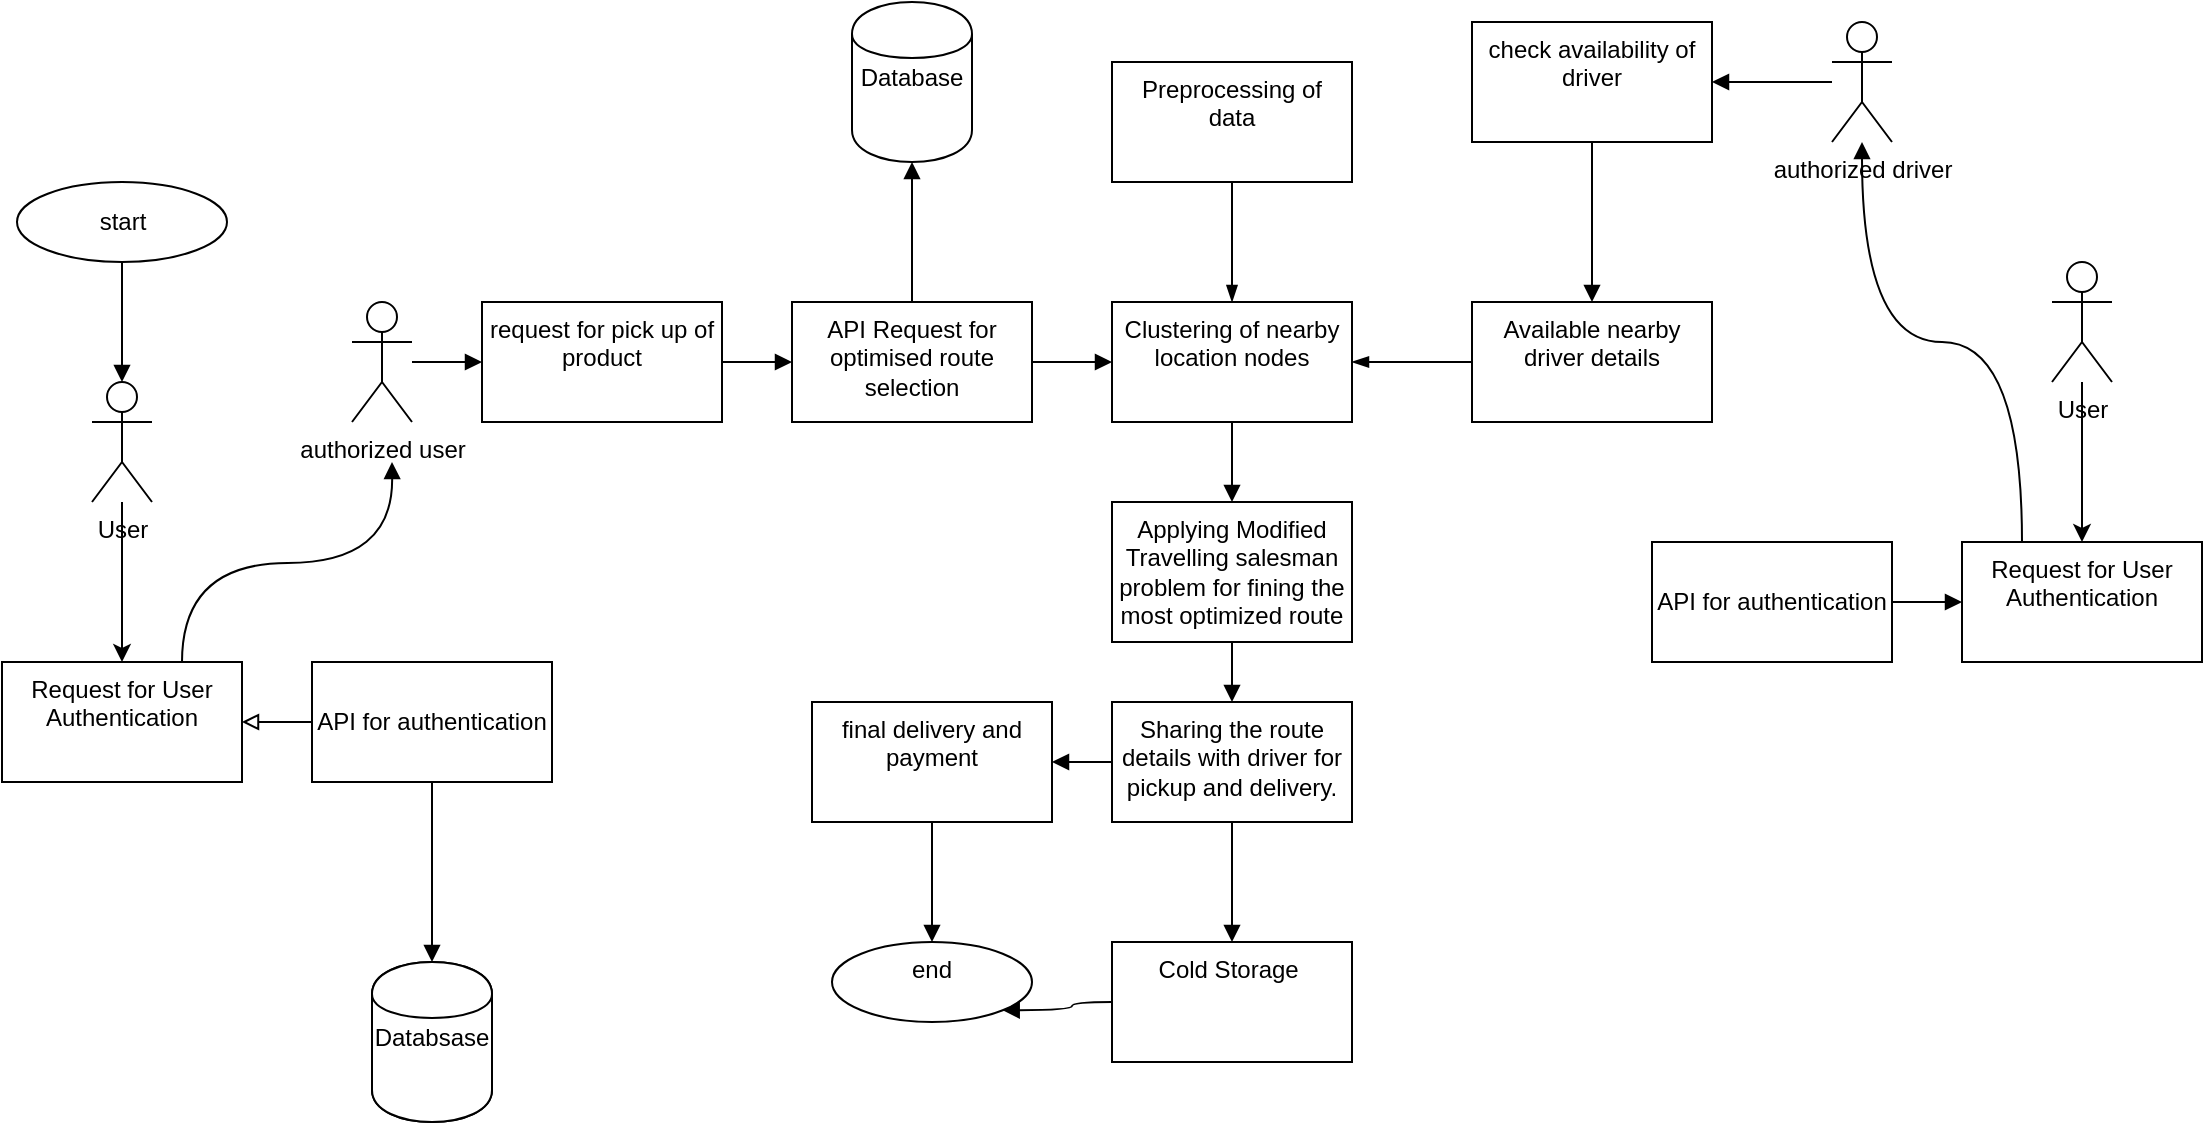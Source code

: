 <mxfile version="13.8.0" type="google"><diagram id="POtAgTqi6SwnMo_OHQrQ" name="Page-1"><mxGraphModel dx="1240" dy="574" grid="1" gridSize="10" guides="1" tooltips="1" connect="1" arrows="1" fold="1" page="1" pageScale="1" pageWidth="850" pageHeight="1100" math="0" shadow="0"><root><mxCell id="0"/><mxCell id="1" parent="0"/><mxCell id="dhZOL8i4TiB9UwrAtYsx-3" value="" style="edgeStyle=orthogonalEdgeStyle;rounded=0;orthogonalLoop=1;jettySize=auto;html=1;" edge="1" parent="1" source="dhZOL8i4TiB9UwrAtYsx-1" target="dhZOL8i4TiB9UwrAtYsx-2"><mxGeometry relative="1" as="geometry"/></mxCell><mxCell id="dhZOL8i4TiB9UwrAtYsx-1" value="User" style="shape=umlActor;verticalLabelPosition=bottom;verticalAlign=top;html=1;outlineConnect=0;" vertex="1" parent="1"><mxGeometry x="90" y="520" width="30" height="60" as="geometry"/></mxCell><mxCell id="dhZOL8i4TiB9UwrAtYsx-6" style="edgeStyle=orthogonalEdgeStyle;rounded=0;orthogonalLoop=1;jettySize=auto;html=1;entryX=0;entryY=0.5;entryDx=0;entryDy=0;endArrow=none;endFill=0;startArrow=block;startFill=0;" edge="1" parent="1" source="dhZOL8i4TiB9UwrAtYsx-2" target="dhZOL8i4TiB9UwrAtYsx-5"><mxGeometry relative="1" as="geometry"/></mxCell><mxCell id="dhZOL8i4TiB9UwrAtYsx-8" style="edgeStyle=orthogonalEdgeStyle;curved=1;rounded=0;orthogonalLoop=1;jettySize=auto;html=1;exitX=0.75;exitY=0;exitDx=0;exitDy=0;startArrow=none;startFill=0;endArrow=block;endFill=1;" edge="1" parent="1" source="dhZOL8i4TiB9UwrAtYsx-2"><mxGeometry relative="1" as="geometry"><mxPoint x="240" y="560" as="targetPoint"/></mxGeometry></mxCell><mxCell id="dhZOL8i4TiB9UwrAtYsx-47" value="" style="edgeStyle=orthogonalEdgeStyle;curved=1;rounded=0;orthogonalLoop=1;jettySize=auto;html=1;startArrow=none;startFill=0;endArrow=block;endFill=1;exitX=0.5;exitY=1;exitDx=0;exitDy=0;" edge="1" parent="1" source="dhZOL8i4TiB9UwrAtYsx-5" target="dhZOL8i4TiB9UwrAtYsx-46"><mxGeometry relative="1" as="geometry"/></mxCell><mxCell id="dhZOL8i4TiB9UwrAtYsx-2" value="Request for User Authentication" style="whiteSpace=wrap;html=1;verticalAlign=top;" vertex="1" parent="1"><mxGeometry x="45" y="660" width="120" height="60" as="geometry"/></mxCell><mxCell id="dhZOL8i4TiB9UwrAtYsx-5" value="API for authentication" style="rounded=0;whiteSpace=wrap;html=1;" vertex="1" parent="1"><mxGeometry x="200" y="660" width="120" height="60" as="geometry"/></mxCell><mxCell id="dhZOL8i4TiB9UwrAtYsx-12" value="" style="edgeStyle=orthogonalEdgeStyle;curved=1;rounded=0;orthogonalLoop=1;jettySize=auto;html=1;startArrow=none;startFill=0;endArrow=block;endFill=1;" edge="1" parent="1" source="dhZOL8i4TiB9UwrAtYsx-9" target="dhZOL8i4TiB9UwrAtYsx-11"><mxGeometry relative="1" as="geometry"/></mxCell><mxCell id="dhZOL8i4TiB9UwrAtYsx-9" value="authorized user" style="shape=umlActor;verticalLabelPosition=bottom;verticalAlign=top;html=1;outlineConnect=0;" vertex="1" parent="1"><mxGeometry x="220" y="480" width="30" height="60" as="geometry"/></mxCell><mxCell id="dhZOL8i4TiB9UwrAtYsx-14" value="" style="edgeStyle=orthogonalEdgeStyle;curved=1;rounded=0;orthogonalLoop=1;jettySize=auto;html=1;startArrow=none;startFill=0;endArrow=block;endFill=1;" edge="1" parent="1" source="dhZOL8i4TiB9UwrAtYsx-11" target="dhZOL8i4TiB9UwrAtYsx-13"><mxGeometry relative="1" as="geometry"/></mxCell><mxCell id="dhZOL8i4TiB9UwrAtYsx-11" value="request for pick up of product" style="whiteSpace=wrap;html=1;verticalAlign=top;" vertex="1" parent="1"><mxGeometry x="285" y="480" width="120" height="60" as="geometry"/></mxCell><mxCell id="dhZOL8i4TiB9UwrAtYsx-18" value="" style="edgeStyle=orthogonalEdgeStyle;curved=1;rounded=0;orthogonalLoop=1;jettySize=auto;html=1;startArrow=none;startFill=0;endArrow=block;endFill=1;" edge="1" parent="1" source="dhZOL8i4TiB9UwrAtYsx-13" target="dhZOL8i4TiB9UwrAtYsx-17"><mxGeometry relative="1" as="geometry"/></mxCell><mxCell id="dhZOL8i4TiB9UwrAtYsx-20" value="" style="edgeStyle=orthogonalEdgeStyle;curved=1;rounded=0;orthogonalLoop=1;jettySize=auto;html=1;startArrow=none;startFill=0;endArrow=block;endFill=1;" edge="1" parent="1" source="dhZOL8i4TiB9UwrAtYsx-13" target="dhZOL8i4TiB9UwrAtYsx-19"><mxGeometry relative="1" as="geometry"/></mxCell><mxCell id="dhZOL8i4TiB9UwrAtYsx-13" value="API Request for optimised route selection" style="whiteSpace=wrap;html=1;verticalAlign=top;" vertex="1" parent="1"><mxGeometry x="440" y="480" width="120" height="60" as="geometry"/></mxCell><mxCell id="dhZOL8i4TiB9UwrAtYsx-17" value="Database" style="shape=cylinder;whiteSpace=wrap;html=1;boundedLbl=1;backgroundOutline=1;verticalAlign=top;" vertex="1" parent="1"><mxGeometry x="470" y="330" width="60" height="80" as="geometry"/></mxCell><mxCell id="dhZOL8i4TiB9UwrAtYsx-22" value="" style="edgeStyle=orthogonalEdgeStyle;curved=1;rounded=0;orthogonalLoop=1;jettySize=auto;html=1;startArrow=none;startFill=0;endArrow=block;endFill=1;" edge="1" parent="1" source="dhZOL8i4TiB9UwrAtYsx-19" target="dhZOL8i4TiB9UwrAtYsx-21"><mxGeometry relative="1" as="geometry"/></mxCell><mxCell id="dhZOL8i4TiB9UwrAtYsx-24" value="" style="edgeStyle=orthogonalEdgeStyle;curved=1;rounded=0;orthogonalLoop=1;jettySize=auto;html=1;startArrow=blockThin;startFill=1;endArrow=none;endFill=0;" edge="1" parent="1" source="dhZOL8i4TiB9UwrAtYsx-19" target="dhZOL8i4TiB9UwrAtYsx-23"><mxGeometry relative="1" as="geometry"/></mxCell><mxCell id="dhZOL8i4TiB9UwrAtYsx-26" value="" style="edgeStyle=orthogonalEdgeStyle;curved=1;rounded=0;orthogonalLoop=1;jettySize=auto;html=1;startArrow=blockThin;startFill=1;endArrow=none;endFill=0;" edge="1" parent="1" source="dhZOL8i4TiB9UwrAtYsx-19" target="dhZOL8i4TiB9UwrAtYsx-25"><mxGeometry relative="1" as="geometry"/></mxCell><mxCell id="dhZOL8i4TiB9UwrAtYsx-19" value="Clustering of nearby location nodes" style="whiteSpace=wrap;html=1;verticalAlign=top;" vertex="1" parent="1"><mxGeometry x="600" y="480" width="120" height="60" as="geometry"/></mxCell><mxCell id="dhZOL8i4TiB9UwrAtYsx-29" value="" style="edgeStyle=orthogonalEdgeStyle;curved=1;rounded=0;orthogonalLoop=1;jettySize=auto;html=1;startArrow=none;startFill=0;endArrow=block;endFill=1;" edge="1" parent="1" source="dhZOL8i4TiB9UwrAtYsx-21" target="dhZOL8i4TiB9UwrAtYsx-28"><mxGeometry relative="1" as="geometry"/></mxCell><mxCell id="dhZOL8i4TiB9UwrAtYsx-21" value="Applying Modified Travelling salesman problem for fining the most optimized route" style="whiteSpace=wrap;html=1;verticalAlign=top;" vertex="1" parent="1"><mxGeometry x="600" y="580" width="120" height="70" as="geometry"/></mxCell><mxCell id="dhZOL8i4TiB9UwrAtYsx-23" value="Available nearby driver details" style="whiteSpace=wrap;html=1;verticalAlign=top;" vertex="1" parent="1"><mxGeometry x="780" y="480" width="120" height="60" as="geometry"/></mxCell><mxCell id="dhZOL8i4TiB9UwrAtYsx-25" value="Preprocessing of&lt;br&gt;data" style="whiteSpace=wrap;html=1;verticalAlign=top;" vertex="1" parent="1"><mxGeometry x="600" y="360" width="120" height="60" as="geometry"/></mxCell><mxCell id="dhZOL8i4TiB9UwrAtYsx-35" value="" style="edgeStyle=orthogonalEdgeStyle;curved=1;rounded=0;orthogonalLoop=1;jettySize=auto;html=1;startArrow=none;startFill=0;endArrow=block;endFill=1;" edge="1" parent="1" source="dhZOL8i4TiB9UwrAtYsx-28" target="dhZOL8i4TiB9UwrAtYsx-34"><mxGeometry relative="1" as="geometry"/></mxCell><mxCell id="dhZOL8i4TiB9UwrAtYsx-53" value="" style="edgeStyle=orthogonalEdgeStyle;curved=1;rounded=0;orthogonalLoop=1;jettySize=auto;html=1;startArrow=none;startFill=0;endArrow=block;endFill=1;" edge="1" parent="1" source="dhZOL8i4TiB9UwrAtYsx-28" target="dhZOL8i4TiB9UwrAtYsx-52"><mxGeometry relative="1" as="geometry"/></mxCell><mxCell id="dhZOL8i4TiB9UwrAtYsx-28" value="Sharing the route details with driver for pickup and delivery." style="whiteSpace=wrap;html=1;verticalAlign=top;" vertex="1" parent="1"><mxGeometry x="600" y="680" width="120" height="60" as="geometry"/></mxCell><mxCell id="dhZOL8i4TiB9UwrAtYsx-33" value="" style="edgeStyle=orthogonalEdgeStyle;curved=1;rounded=0;orthogonalLoop=1;jettySize=auto;html=1;startArrow=none;startFill=0;endArrow=block;endFill=1;" edge="1" parent="1" source="dhZOL8i4TiB9UwrAtYsx-32" target="dhZOL8i4TiB9UwrAtYsx-1"><mxGeometry relative="1" as="geometry"/></mxCell><mxCell id="dhZOL8i4TiB9UwrAtYsx-32" value="start" style="ellipse;whiteSpace=wrap;html=1;" vertex="1" parent="1"><mxGeometry x="52.5" y="420" width="105" height="40" as="geometry"/></mxCell><mxCell id="dhZOL8i4TiB9UwrAtYsx-37" value="" style="edgeStyle=orthogonalEdgeStyle;curved=1;rounded=0;orthogonalLoop=1;jettySize=auto;html=1;startArrow=none;startFill=0;endArrow=block;endFill=1;" edge="1" parent="1" source="dhZOL8i4TiB9UwrAtYsx-34" target="dhZOL8i4TiB9UwrAtYsx-36"><mxGeometry relative="1" as="geometry"/></mxCell><mxCell id="dhZOL8i4TiB9UwrAtYsx-34" value="final delivery and payment" style="whiteSpace=wrap;html=1;verticalAlign=top;" vertex="1" parent="1"><mxGeometry x="450" y="680" width="120" height="60" as="geometry"/></mxCell><mxCell id="dhZOL8i4TiB9UwrAtYsx-36" value="end" style="ellipse;whiteSpace=wrap;html=1;verticalAlign=top;" vertex="1" parent="1"><mxGeometry x="460" y="800" width="100" height="40" as="geometry"/></mxCell><mxCell id="dhZOL8i4TiB9UwrAtYsx-38" value="" style="edgeStyle=orthogonalEdgeStyle;rounded=0;orthogonalLoop=1;jettySize=auto;html=1;" edge="1" parent="1" source="dhZOL8i4TiB9UwrAtYsx-39" target="dhZOL8i4TiB9UwrAtYsx-41"><mxGeometry relative="1" as="geometry"/></mxCell><mxCell id="dhZOL8i4TiB9UwrAtYsx-39" value="User" style="shape=umlActor;verticalLabelPosition=bottom;verticalAlign=top;html=1;outlineConnect=0;" vertex="1" parent="1"><mxGeometry x="1070" y="460" width="30" height="60" as="geometry"/></mxCell><mxCell id="dhZOL8i4TiB9UwrAtYsx-40" style="edgeStyle=orthogonalEdgeStyle;curved=1;rounded=0;orthogonalLoop=1;jettySize=auto;html=1;exitX=0.25;exitY=0;exitDx=0;exitDy=0;startArrow=none;startFill=0;endArrow=block;endFill=1;" edge="1" parent="1" source="dhZOL8i4TiB9UwrAtYsx-41" target="dhZOL8i4TiB9UwrAtYsx-42"><mxGeometry relative="1" as="geometry"><mxPoint x="1165" y="500" as="targetPoint"/></mxGeometry></mxCell><mxCell id="dhZOL8i4TiB9UwrAtYsx-41" value="Request for User Authentication" style="whiteSpace=wrap;html=1;verticalAlign=top;" vertex="1" parent="1"><mxGeometry x="1025" y="600" width="120" height="60" as="geometry"/></mxCell><mxCell id="dhZOL8i4TiB9UwrAtYsx-44" value="" style="edgeStyle=orthogonalEdgeStyle;curved=1;rounded=0;orthogonalLoop=1;jettySize=auto;html=1;startArrow=none;startFill=0;endArrow=block;endFill=1;" edge="1" parent="1" source="dhZOL8i4TiB9UwrAtYsx-42" target="dhZOL8i4TiB9UwrAtYsx-43"><mxGeometry relative="1" as="geometry"/></mxCell><mxCell id="dhZOL8i4TiB9UwrAtYsx-42" value="authorized driver" style="shape=umlActor;verticalLabelPosition=bottom;verticalAlign=top;html=1;outlineConnect=0;" vertex="1" parent="1"><mxGeometry x="960" y="340" width="30" height="60" as="geometry"/></mxCell><mxCell id="dhZOL8i4TiB9UwrAtYsx-45" style="edgeStyle=orthogonalEdgeStyle;curved=1;rounded=0;orthogonalLoop=1;jettySize=auto;html=1;entryX=0.5;entryY=0;entryDx=0;entryDy=0;startArrow=none;startFill=0;endArrow=block;endFill=1;" edge="1" parent="1" source="dhZOL8i4TiB9UwrAtYsx-43" target="dhZOL8i4TiB9UwrAtYsx-23"><mxGeometry relative="1" as="geometry"/></mxCell><mxCell id="dhZOL8i4TiB9UwrAtYsx-43" value="check availability of driver" style="whiteSpace=wrap;html=1;verticalAlign=top;" vertex="1" parent="1"><mxGeometry x="780" y="340" width="120" height="60" as="geometry"/></mxCell><mxCell id="dhZOL8i4TiB9UwrAtYsx-46" value="Databsase" style="shape=cylinder;whiteSpace=wrap;html=1;boundedLbl=1;backgroundOutline=1;verticalAlign=top;" vertex="1" parent="1"><mxGeometry x="230" y="810" width="60" height="80" as="geometry"/></mxCell><mxCell id="dhZOL8i4TiB9UwrAtYsx-49" value="" style="edgeStyle=orthogonalEdgeStyle;curved=1;rounded=0;orthogonalLoop=1;jettySize=auto;html=1;startArrow=none;startFill=0;endArrow=block;endFill=1;" edge="1" parent="1" source="dhZOL8i4TiB9UwrAtYsx-48" target="dhZOL8i4TiB9UwrAtYsx-41"><mxGeometry relative="1" as="geometry"/></mxCell><mxCell id="dhZOL8i4TiB9UwrAtYsx-48" value="API for authentication" style="rounded=0;whiteSpace=wrap;html=1;" vertex="1" parent="1"><mxGeometry x="870" y="600" width="120" height="60" as="geometry"/></mxCell><mxCell id="dhZOL8i4TiB9UwrAtYsx-50" value="Databsase" style="shape=cylinder;whiteSpace=wrap;html=1;boundedLbl=1;backgroundOutline=1;verticalAlign=top;" vertex="1" parent="1"><mxGeometry x="230" y="810" width="60" height="80" as="geometry"/></mxCell><mxCell id="dhZOL8i4TiB9UwrAtYsx-54" style="edgeStyle=orthogonalEdgeStyle;curved=1;rounded=0;orthogonalLoop=1;jettySize=auto;html=1;entryX=1;entryY=1;entryDx=0;entryDy=0;startArrow=none;startFill=0;endArrow=block;endFill=1;" edge="1" parent="1" source="dhZOL8i4TiB9UwrAtYsx-52" target="dhZOL8i4TiB9UwrAtYsx-36"><mxGeometry relative="1" as="geometry"/></mxCell><mxCell id="dhZOL8i4TiB9UwrAtYsx-52" value="Cold Storage&amp;nbsp;" style="whiteSpace=wrap;html=1;verticalAlign=top;" vertex="1" parent="1"><mxGeometry x="600" y="800" width="120" height="60" as="geometry"/></mxCell></root></mxGraphModel></diagram></mxfile>